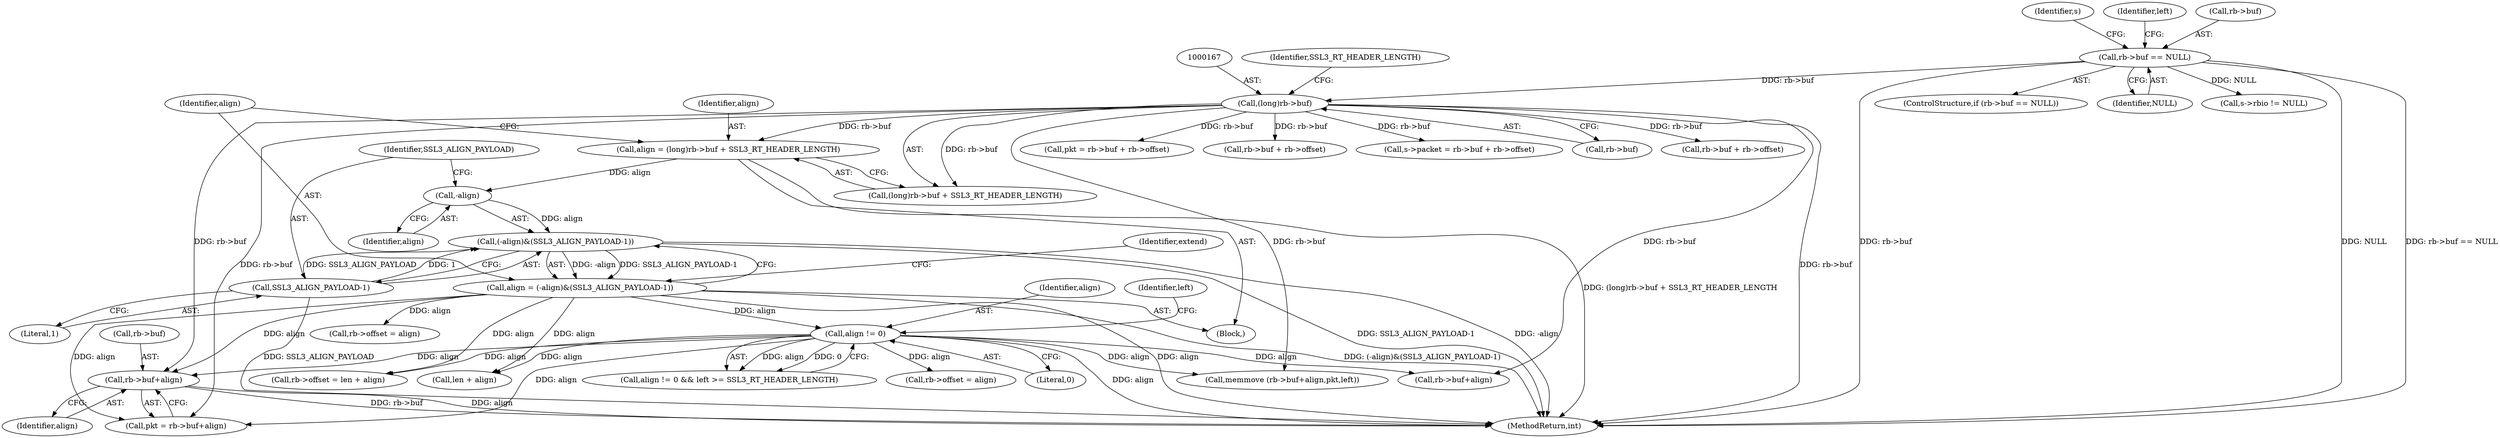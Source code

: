 digraph "0_openssl_feba02f3919495e1b960c33ba849e10e77d0785d_0@pointer" {
"1000314" [label="(Call,rb->buf+align)"];
"1000166" [label="(Call,(long)rb->buf)"];
"1000146" [label="(Call,rb->buf == NULL)"];
"1000196" [label="(Call,align != 0)"];
"1000172" [label="(Call,align = (-align)&(SSL3_ALIGN_PAYLOAD-1))"];
"1000174" [label="(Call,(-align)&(SSL3_ALIGN_PAYLOAD-1))"];
"1000175" [label="(Call,-align)"];
"1000163" [label="(Call,align = (long)rb->buf + SSL3_RT_HEADER_LENGTH)"];
"1000177" [label="(Call,SSL3_ALIGN_PAYLOAD-1)"];
"1000145" [label="(ControlStructure,if (rb->buf == NULL))"];
"1000154" [label="(Identifier,s)"];
"1000315" [label="(Call,rb->buf)"];
"1000188" [label="(Call,rb->offset = align)"];
"1000166" [label="(Call,(long)rb->buf)"];
"1000177" [label="(Call,SSL3_ALIGN_PAYLOAD-1)"];
"1000239" [label="(Call,rb->offset = align)"];
"1000146" [label="(Call,rb->buf == NULL)"];
"1000121" [label="(Block,)"];
"1000203" [label="(Call,pkt = rb->buf + rb->offset)"];
"1000248" [label="(Call,rb->buf + rb->offset)"];
"1000175" [label="(Call,-align)"];
"1000244" [label="(Call,s->packet = rb->buf + rb->offset)"];
"1000343" [label="(Call,len + align)"];
"1000168" [label="(Call,rb->buf)"];
"1000150" [label="(Identifier,NULL)"];
"1000163" [label="(Call,align = (long)rb->buf + SSL3_RT_HEADER_LENGTH)"];
"1000173" [label="(Identifier,align)"];
"1000171" [label="(Identifier,SSL3_RT_HEADER_LENGTH)"];
"1000179" [label="(Literal,1)"];
"1000172" [label="(Call,align = (-align)&(SSL3_ALIGN_PAYLOAD-1))"];
"1000318" [label="(Identifier,align)"];
"1000232" [label="(Call,rb->buf+align)"];
"1000182" [label="(Identifier,extend)"];
"1000196" [label="(Call,align != 0)"];
"1000200" [label="(Identifier,left)"];
"1000205" [label="(Call,rb->buf + rb->offset)"];
"1000195" [label="(Call,align != 0 && left >= SSL3_RT_HEADER_LENGTH)"];
"1000176" [label="(Identifier,align)"];
"1000165" [label="(Call,(long)rb->buf + SSL3_RT_HEADER_LENGTH)"];
"1000231" [label="(Call,memmove (rb->buf+align,pkt,left))"];
"1000159" [label="(Identifier,left)"];
"1000314" [label="(Call,rb->buf+align)"];
"1000174" [label="(Call,(-align)&(SSL3_ALIGN_PAYLOAD-1))"];
"1000178" [label="(Identifier,SSL3_ALIGN_PAYLOAD)"];
"1000164" [label="(Identifier,align)"];
"1000339" [label="(Call,rb->offset = len + align)"];
"1000512" [label="(MethodReturn,int)"];
"1000410" [label="(Call,s->rbio != NULL)"];
"1000198" [label="(Literal,0)"];
"1000312" [label="(Call,pkt = rb->buf+align)"];
"1000147" [label="(Call,rb->buf)"];
"1000197" [label="(Identifier,align)"];
"1000314" -> "1000312"  [label="AST: "];
"1000314" -> "1000318"  [label="CFG: "];
"1000315" -> "1000314"  [label="AST: "];
"1000318" -> "1000314"  [label="AST: "];
"1000312" -> "1000314"  [label="CFG: "];
"1000314" -> "1000512"  [label="DDG: rb->buf"];
"1000314" -> "1000512"  [label="DDG: align"];
"1000166" -> "1000314"  [label="DDG: rb->buf"];
"1000196" -> "1000314"  [label="DDG: align"];
"1000172" -> "1000314"  [label="DDG: align"];
"1000166" -> "1000165"  [label="AST: "];
"1000166" -> "1000168"  [label="CFG: "];
"1000167" -> "1000166"  [label="AST: "];
"1000168" -> "1000166"  [label="AST: "];
"1000171" -> "1000166"  [label="CFG: "];
"1000166" -> "1000512"  [label="DDG: rb->buf"];
"1000166" -> "1000163"  [label="DDG: rb->buf"];
"1000166" -> "1000165"  [label="DDG: rb->buf"];
"1000146" -> "1000166"  [label="DDG: rb->buf"];
"1000166" -> "1000203"  [label="DDG: rb->buf"];
"1000166" -> "1000205"  [label="DDG: rb->buf"];
"1000166" -> "1000231"  [label="DDG: rb->buf"];
"1000166" -> "1000232"  [label="DDG: rb->buf"];
"1000166" -> "1000244"  [label="DDG: rb->buf"];
"1000166" -> "1000248"  [label="DDG: rb->buf"];
"1000166" -> "1000312"  [label="DDG: rb->buf"];
"1000146" -> "1000145"  [label="AST: "];
"1000146" -> "1000150"  [label="CFG: "];
"1000147" -> "1000146"  [label="AST: "];
"1000150" -> "1000146"  [label="AST: "];
"1000154" -> "1000146"  [label="CFG: "];
"1000159" -> "1000146"  [label="CFG: "];
"1000146" -> "1000512"  [label="DDG: NULL"];
"1000146" -> "1000512"  [label="DDG: rb->buf == NULL"];
"1000146" -> "1000512"  [label="DDG: rb->buf"];
"1000146" -> "1000410"  [label="DDG: NULL"];
"1000196" -> "1000195"  [label="AST: "];
"1000196" -> "1000198"  [label="CFG: "];
"1000197" -> "1000196"  [label="AST: "];
"1000198" -> "1000196"  [label="AST: "];
"1000200" -> "1000196"  [label="CFG: "];
"1000195" -> "1000196"  [label="CFG: "];
"1000196" -> "1000512"  [label="DDG: align"];
"1000196" -> "1000195"  [label="DDG: align"];
"1000196" -> "1000195"  [label="DDG: 0"];
"1000172" -> "1000196"  [label="DDG: align"];
"1000196" -> "1000231"  [label="DDG: align"];
"1000196" -> "1000232"  [label="DDG: align"];
"1000196" -> "1000239"  [label="DDG: align"];
"1000196" -> "1000312"  [label="DDG: align"];
"1000196" -> "1000339"  [label="DDG: align"];
"1000196" -> "1000343"  [label="DDG: align"];
"1000172" -> "1000121"  [label="AST: "];
"1000172" -> "1000174"  [label="CFG: "];
"1000173" -> "1000172"  [label="AST: "];
"1000174" -> "1000172"  [label="AST: "];
"1000182" -> "1000172"  [label="CFG: "];
"1000172" -> "1000512"  [label="DDG: align"];
"1000172" -> "1000512"  [label="DDG: (-align)&(SSL3_ALIGN_PAYLOAD-1)"];
"1000174" -> "1000172"  [label="DDG: -align"];
"1000174" -> "1000172"  [label="DDG: SSL3_ALIGN_PAYLOAD-1"];
"1000172" -> "1000188"  [label="DDG: align"];
"1000172" -> "1000312"  [label="DDG: align"];
"1000172" -> "1000339"  [label="DDG: align"];
"1000172" -> "1000343"  [label="DDG: align"];
"1000174" -> "1000177"  [label="CFG: "];
"1000175" -> "1000174"  [label="AST: "];
"1000177" -> "1000174"  [label="AST: "];
"1000174" -> "1000512"  [label="DDG: SSL3_ALIGN_PAYLOAD-1"];
"1000174" -> "1000512"  [label="DDG: -align"];
"1000175" -> "1000174"  [label="DDG: align"];
"1000177" -> "1000174"  [label="DDG: SSL3_ALIGN_PAYLOAD"];
"1000177" -> "1000174"  [label="DDG: 1"];
"1000175" -> "1000176"  [label="CFG: "];
"1000176" -> "1000175"  [label="AST: "];
"1000178" -> "1000175"  [label="CFG: "];
"1000163" -> "1000175"  [label="DDG: align"];
"1000163" -> "1000121"  [label="AST: "];
"1000163" -> "1000165"  [label="CFG: "];
"1000164" -> "1000163"  [label="AST: "];
"1000165" -> "1000163"  [label="AST: "];
"1000173" -> "1000163"  [label="CFG: "];
"1000163" -> "1000512"  [label="DDG: (long)rb->buf + SSL3_RT_HEADER_LENGTH"];
"1000177" -> "1000179"  [label="CFG: "];
"1000178" -> "1000177"  [label="AST: "];
"1000179" -> "1000177"  [label="AST: "];
"1000177" -> "1000512"  [label="DDG: SSL3_ALIGN_PAYLOAD"];
}
